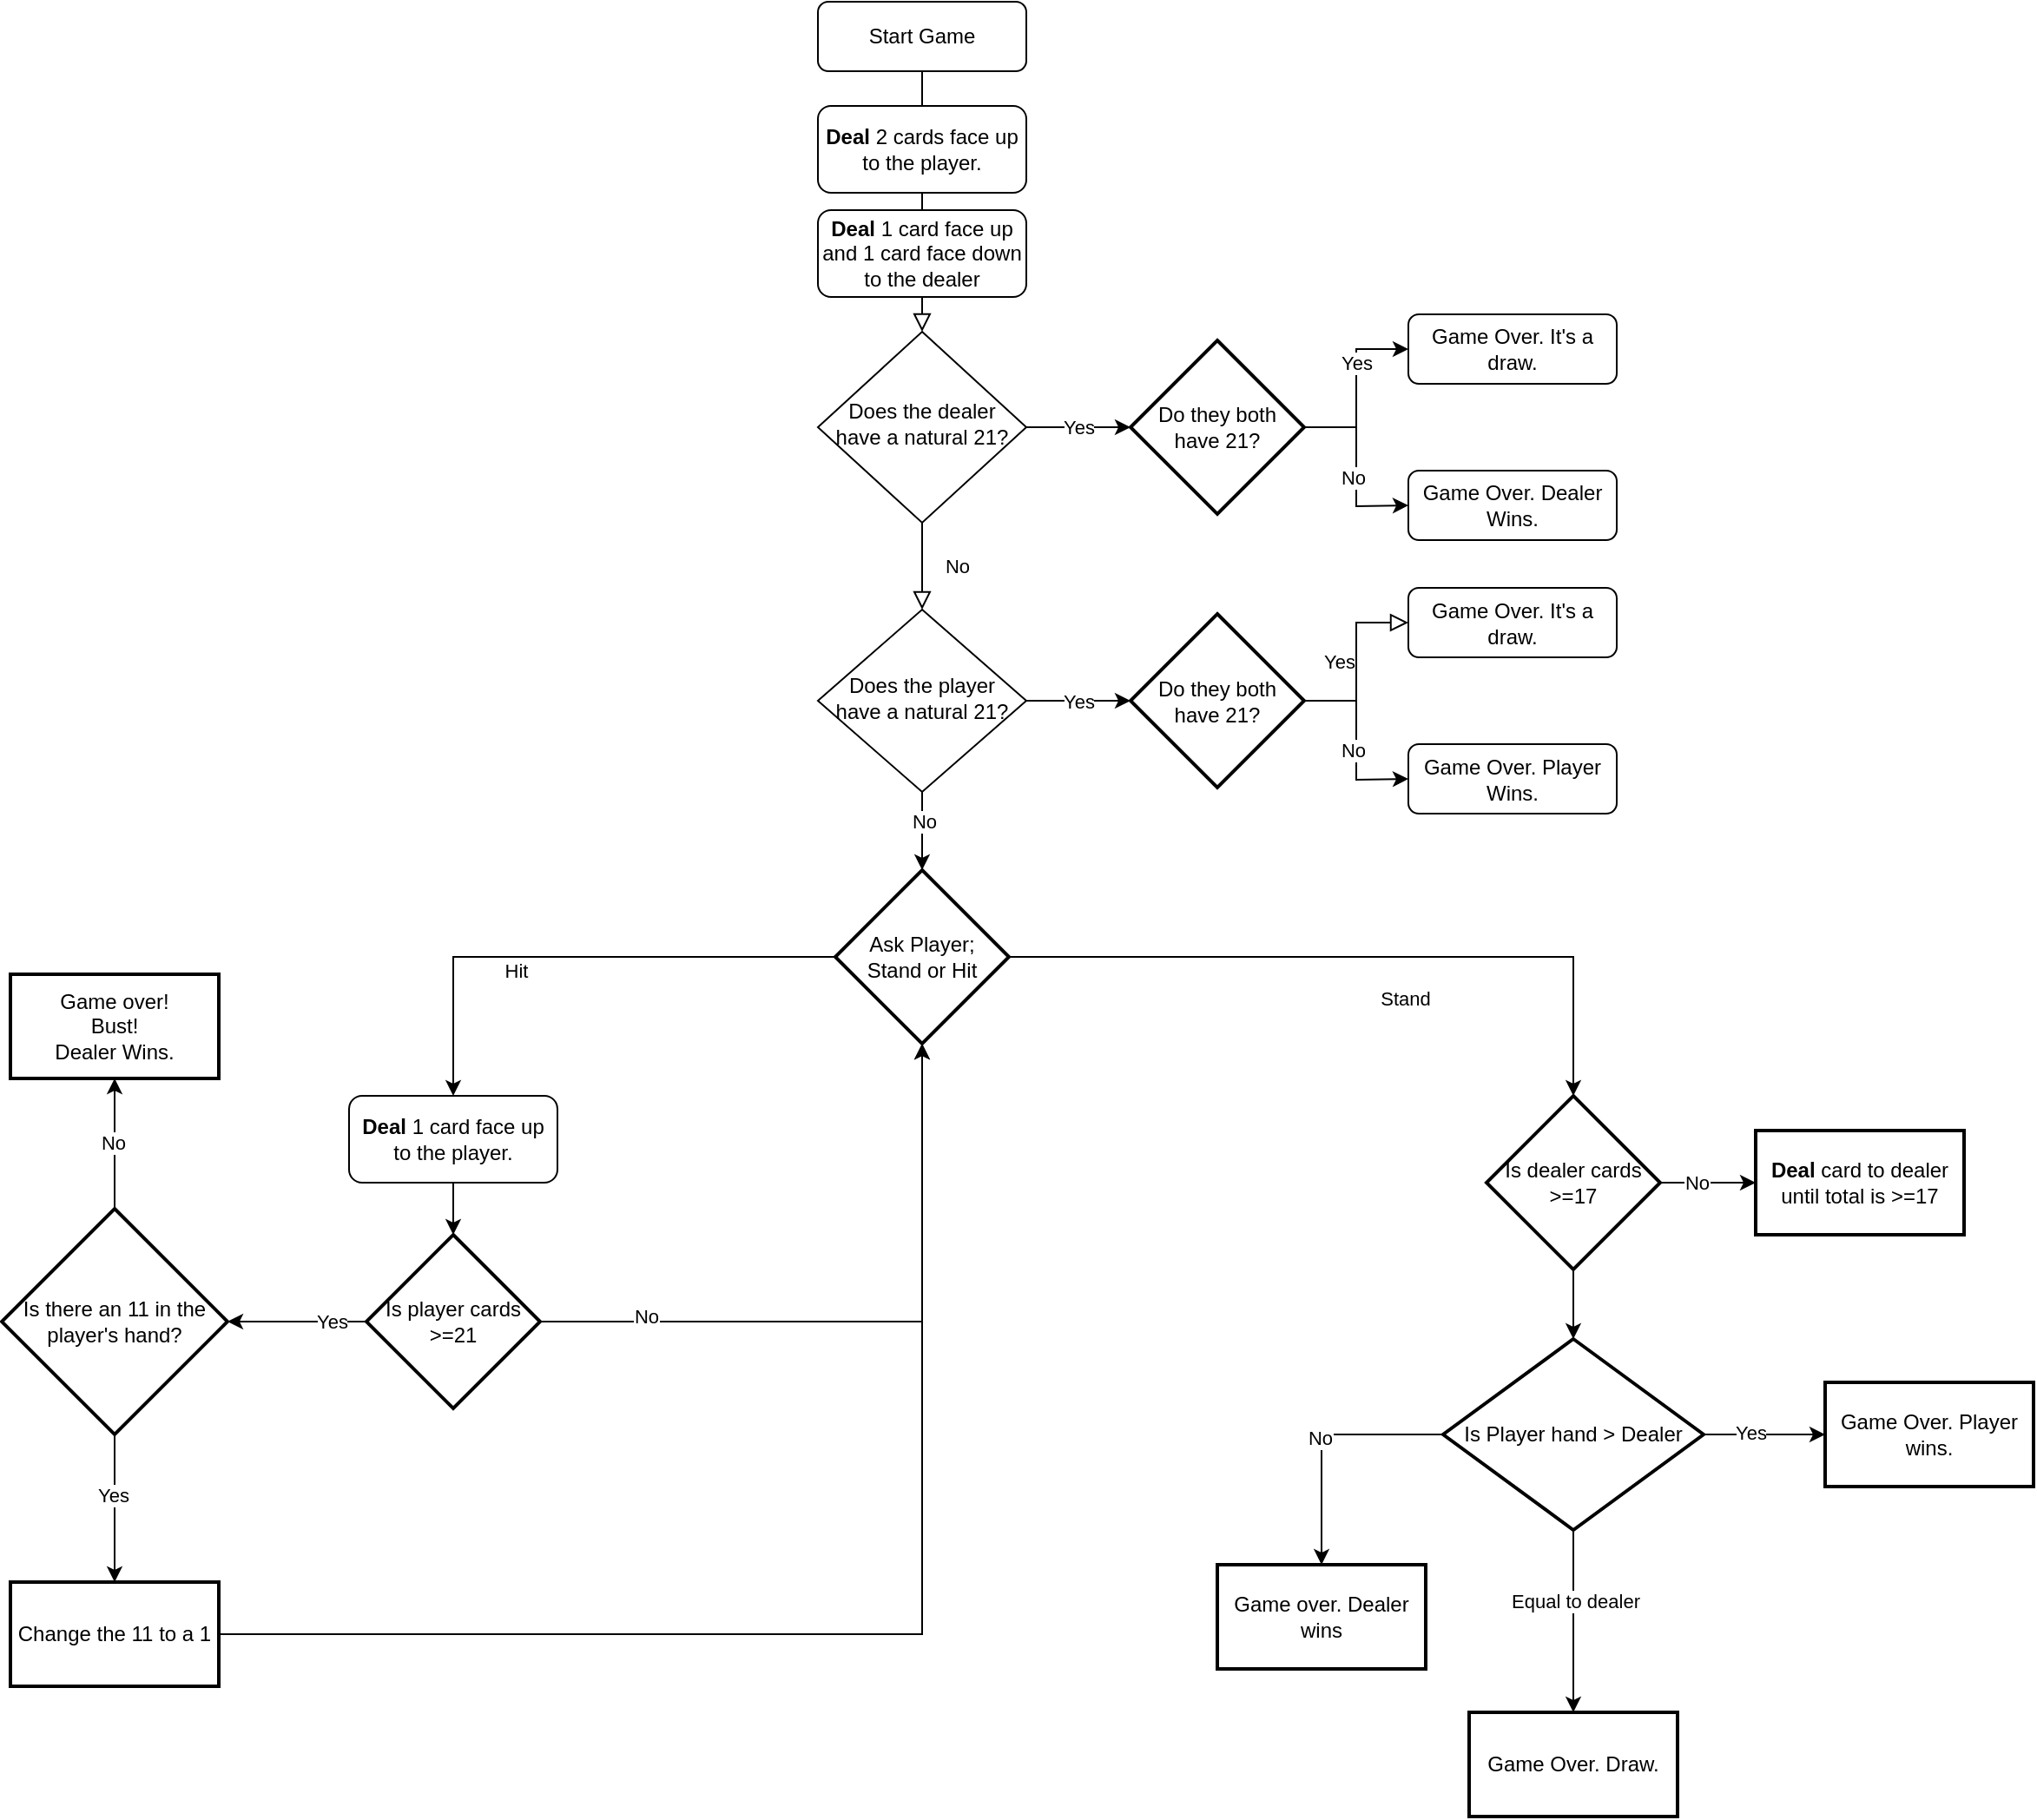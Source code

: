 <mxfile version="15.4.3" type="github">
  <diagram id="C5RBs43oDa-KdzZeNtuy" name="Page-1">
    <mxGraphModel dx="2041" dy="1128" grid="1" gridSize="10" guides="1" tooltips="1" connect="1" arrows="1" fold="1" page="1" pageScale="1" pageWidth="827" pageHeight="1169" math="0" shadow="0">
      <root>
        <mxCell id="WIyWlLk6GJQsqaUBKTNV-0" />
        <mxCell id="WIyWlLk6GJQsqaUBKTNV-1" parent="WIyWlLk6GJQsqaUBKTNV-0" />
        <mxCell id="WIyWlLk6GJQsqaUBKTNV-2" value="" style="rounded=0;html=1;jettySize=auto;orthogonalLoop=1;fontSize=11;endArrow=block;endFill=0;endSize=8;strokeWidth=1;shadow=0;labelBackgroundColor=none;edgeStyle=orthogonalEdgeStyle;" parent="WIyWlLk6GJQsqaUBKTNV-1" source="WIyWlLk6GJQsqaUBKTNV-3" target="WIyWlLk6GJQsqaUBKTNV-6" edge="1">
          <mxGeometry relative="1" as="geometry" />
        </mxCell>
        <mxCell id="WIyWlLk6GJQsqaUBKTNV-3" value="Start Game" style="rounded=1;whiteSpace=wrap;html=1;fontSize=12;glass=0;strokeWidth=1;shadow=0;" parent="WIyWlLk6GJQsqaUBKTNV-1" vertex="1">
          <mxGeometry x="340" y="50" width="120" height="40" as="geometry" />
        </mxCell>
        <mxCell id="WIyWlLk6GJQsqaUBKTNV-4" value="No" style="rounded=0;html=1;jettySize=auto;orthogonalLoop=1;fontSize=11;endArrow=block;endFill=0;endSize=8;strokeWidth=1;shadow=0;labelBackgroundColor=none;edgeStyle=orthogonalEdgeStyle;" parent="WIyWlLk6GJQsqaUBKTNV-1" source="WIyWlLk6GJQsqaUBKTNV-6" target="WIyWlLk6GJQsqaUBKTNV-10" edge="1">
          <mxGeometry y="20" relative="1" as="geometry">
            <mxPoint as="offset" />
          </mxGeometry>
        </mxCell>
        <mxCell id="T1tBva81fQfY2rR0bvwv-17" value="Yes" style="edgeStyle=orthogonalEdgeStyle;rounded=0;orthogonalLoop=1;jettySize=auto;html=1;exitX=1;exitY=0.5;exitDx=0;exitDy=0;entryX=0;entryY=0.5;entryDx=0;entryDy=0;entryPerimeter=0;" edge="1" parent="WIyWlLk6GJQsqaUBKTNV-1" source="WIyWlLk6GJQsqaUBKTNV-6" target="T1tBva81fQfY2rR0bvwv-3">
          <mxGeometry relative="1" as="geometry" />
        </mxCell>
        <mxCell id="WIyWlLk6GJQsqaUBKTNV-6" value="Does the dealer have a natural 21?" style="rhombus;whiteSpace=wrap;html=1;shadow=0;fontFamily=Helvetica;fontSize=12;align=center;strokeWidth=1;spacing=6;spacingTop=-4;" parent="WIyWlLk6GJQsqaUBKTNV-1" vertex="1">
          <mxGeometry x="340" y="240" width="120" height="110" as="geometry" />
        </mxCell>
        <mxCell id="WIyWlLk6GJQsqaUBKTNV-7" value="Game Over. It&#39;s a draw." style="rounded=1;whiteSpace=wrap;html=1;fontSize=12;glass=0;strokeWidth=1;shadow=0;" parent="WIyWlLk6GJQsqaUBKTNV-1" vertex="1">
          <mxGeometry x="680" y="230" width="120" height="40" as="geometry" />
        </mxCell>
        <mxCell id="T1tBva81fQfY2rR0bvwv-18" value="Yes" style="edgeStyle=orthogonalEdgeStyle;rounded=0;orthogonalLoop=1;jettySize=auto;html=1;exitX=1;exitY=0.5;exitDx=0;exitDy=0;entryX=0;entryY=0.5;entryDx=0;entryDy=0;entryPerimeter=0;" edge="1" parent="WIyWlLk6GJQsqaUBKTNV-1" source="WIyWlLk6GJQsqaUBKTNV-10" target="T1tBva81fQfY2rR0bvwv-13">
          <mxGeometry relative="1" as="geometry" />
        </mxCell>
        <mxCell id="T1tBva81fQfY2rR0bvwv-20" style="edgeStyle=orthogonalEdgeStyle;rounded=0;orthogonalLoop=1;jettySize=auto;html=1;exitX=0.5;exitY=1;exitDx=0;exitDy=0;entryX=0.5;entryY=0;entryDx=0;entryDy=0;entryPerimeter=0;" edge="1" parent="WIyWlLk6GJQsqaUBKTNV-1" source="WIyWlLk6GJQsqaUBKTNV-10" target="T1tBva81fQfY2rR0bvwv-19">
          <mxGeometry relative="1" as="geometry" />
        </mxCell>
        <mxCell id="T1tBva81fQfY2rR0bvwv-21" value="No" style="edgeLabel;html=1;align=center;verticalAlign=middle;resizable=0;points=[];" vertex="1" connectable="0" parent="T1tBva81fQfY2rR0bvwv-20">
          <mxGeometry x="-0.244" y="1" relative="1" as="geometry">
            <mxPoint as="offset" />
          </mxGeometry>
        </mxCell>
        <mxCell id="WIyWlLk6GJQsqaUBKTNV-10" value="Does the player have a natural 21?" style="rhombus;whiteSpace=wrap;html=1;shadow=0;fontFamily=Helvetica;fontSize=12;align=center;strokeWidth=1;spacing=6;spacingTop=-4;" parent="WIyWlLk6GJQsqaUBKTNV-1" vertex="1">
          <mxGeometry x="340" y="400" width="120" height="105" as="geometry" />
        </mxCell>
        <mxCell id="T1tBva81fQfY2rR0bvwv-0" value="&lt;b&gt;Deal&lt;/b&gt; 2 cards face up to the player." style="rounded=1;whiteSpace=wrap;html=1;" vertex="1" parent="WIyWlLk6GJQsqaUBKTNV-1">
          <mxGeometry x="340" y="110" width="120" height="50" as="geometry" />
        </mxCell>
        <mxCell id="T1tBva81fQfY2rR0bvwv-1" value="&lt;b&gt;Deal&lt;/b&gt; 1 card face up and 1 card face down to the dealer" style="rounded=1;whiteSpace=wrap;html=1;" vertex="1" parent="WIyWlLk6GJQsqaUBKTNV-1">
          <mxGeometry x="340" y="170" width="120" height="50" as="geometry" />
        </mxCell>
        <mxCell id="T1tBva81fQfY2rR0bvwv-6" style="edgeStyle=orthogonalEdgeStyle;rounded=0;orthogonalLoop=1;jettySize=auto;html=1;exitX=1;exitY=0.5;exitDx=0;exitDy=0;exitPerimeter=0;" edge="1" parent="WIyWlLk6GJQsqaUBKTNV-1" source="T1tBva81fQfY2rR0bvwv-3">
          <mxGeometry relative="1" as="geometry">
            <mxPoint x="680" y="340" as="targetPoint" />
          </mxGeometry>
        </mxCell>
        <mxCell id="T1tBva81fQfY2rR0bvwv-8" value="No" style="edgeLabel;html=1;align=center;verticalAlign=middle;resizable=0;points=[];" vertex="1" connectable="0" parent="T1tBva81fQfY2rR0bvwv-6">
          <mxGeometry x="0.105" y="-2" relative="1" as="geometry">
            <mxPoint as="offset" />
          </mxGeometry>
        </mxCell>
        <mxCell id="T1tBva81fQfY2rR0bvwv-15" style="edgeStyle=orthogonalEdgeStyle;rounded=0;orthogonalLoop=1;jettySize=auto;html=1;exitX=1;exitY=0.5;exitDx=0;exitDy=0;exitPerimeter=0;entryX=0;entryY=0.5;entryDx=0;entryDy=0;" edge="1" parent="WIyWlLk6GJQsqaUBKTNV-1" source="T1tBva81fQfY2rR0bvwv-3" target="WIyWlLk6GJQsqaUBKTNV-7">
          <mxGeometry relative="1" as="geometry" />
        </mxCell>
        <mxCell id="T1tBva81fQfY2rR0bvwv-16" value="Yes" style="edgeLabel;html=1;align=center;verticalAlign=middle;resizable=0;points=[];" vertex="1" connectable="0" parent="T1tBva81fQfY2rR0bvwv-15">
          <mxGeometry x="0.276" relative="1" as="geometry">
            <mxPoint as="offset" />
          </mxGeometry>
        </mxCell>
        <mxCell id="T1tBva81fQfY2rR0bvwv-3" value="Do they both&lt;br&gt;have 21?" style="strokeWidth=2;html=1;shape=mxgraph.flowchart.decision;whiteSpace=wrap;" vertex="1" parent="WIyWlLk6GJQsqaUBKTNV-1">
          <mxGeometry x="520" y="245" width="100" height="100" as="geometry" />
        </mxCell>
        <mxCell id="T1tBva81fQfY2rR0bvwv-7" value="Game Over. Dealer Wins." style="rounded=1;whiteSpace=wrap;html=1;fontSize=12;glass=0;strokeWidth=1;shadow=0;" vertex="1" parent="WIyWlLk6GJQsqaUBKTNV-1">
          <mxGeometry x="680" y="320" width="120" height="40" as="geometry" />
        </mxCell>
        <mxCell id="T1tBva81fQfY2rR0bvwv-9" value="Yes" style="edgeStyle=orthogonalEdgeStyle;rounded=0;html=1;jettySize=auto;orthogonalLoop=1;fontSize=11;endArrow=block;endFill=0;endSize=8;strokeWidth=1;shadow=0;labelBackgroundColor=none;startArrow=none;" edge="1" parent="WIyWlLk6GJQsqaUBKTNV-1" source="T1tBva81fQfY2rR0bvwv-13" target="T1tBva81fQfY2rR0bvwv-10">
          <mxGeometry y="10" relative="1" as="geometry">
            <mxPoint as="offset" />
          </mxGeometry>
        </mxCell>
        <mxCell id="T1tBva81fQfY2rR0bvwv-10" value="Game Over. It&#39;s a draw." style="rounded=1;whiteSpace=wrap;html=1;fontSize=12;glass=0;strokeWidth=1;shadow=0;" vertex="1" parent="WIyWlLk6GJQsqaUBKTNV-1">
          <mxGeometry x="680" y="387.5" width="120" height="40" as="geometry" />
        </mxCell>
        <mxCell id="T1tBva81fQfY2rR0bvwv-11" style="edgeStyle=orthogonalEdgeStyle;rounded=0;orthogonalLoop=1;jettySize=auto;html=1;exitX=1;exitY=0.5;exitDx=0;exitDy=0;exitPerimeter=0;" edge="1" parent="WIyWlLk6GJQsqaUBKTNV-1" source="T1tBva81fQfY2rR0bvwv-13">
          <mxGeometry relative="1" as="geometry">
            <mxPoint x="680" y="497.5" as="targetPoint" />
          </mxGeometry>
        </mxCell>
        <mxCell id="T1tBva81fQfY2rR0bvwv-12" value="No" style="edgeLabel;html=1;align=center;verticalAlign=middle;resizable=0;points=[];" vertex="1" connectable="0" parent="T1tBva81fQfY2rR0bvwv-11">
          <mxGeometry x="0.105" y="-2" relative="1" as="geometry">
            <mxPoint as="offset" />
          </mxGeometry>
        </mxCell>
        <mxCell id="T1tBva81fQfY2rR0bvwv-13" value="Do they both&lt;br&gt;have 21?" style="strokeWidth=2;html=1;shape=mxgraph.flowchart.decision;whiteSpace=wrap;" vertex="1" parent="WIyWlLk6GJQsqaUBKTNV-1">
          <mxGeometry x="520" y="402.5" width="100" height="100" as="geometry" />
        </mxCell>
        <mxCell id="T1tBva81fQfY2rR0bvwv-14" value="Game Over. Player Wins." style="rounded=1;whiteSpace=wrap;html=1;fontSize=12;glass=0;strokeWidth=1;shadow=0;" vertex="1" parent="WIyWlLk6GJQsqaUBKTNV-1">
          <mxGeometry x="680" y="477.5" width="120" height="40" as="geometry" />
        </mxCell>
        <mxCell id="T1tBva81fQfY2rR0bvwv-22" style="edgeStyle=orthogonalEdgeStyle;rounded=0;orthogonalLoop=1;jettySize=auto;html=1;exitX=0;exitY=0.5;exitDx=0;exitDy=0;exitPerimeter=0;entryX=0.5;entryY=0;entryDx=0;entryDy=0;" edge="1" parent="WIyWlLk6GJQsqaUBKTNV-1" source="T1tBva81fQfY2rR0bvwv-19" target="T1tBva81fQfY2rR0bvwv-47">
          <mxGeometry relative="1" as="geometry">
            <mxPoint x="280" y="680" as="targetPoint" />
          </mxGeometry>
        </mxCell>
        <mxCell id="T1tBva81fQfY2rR0bvwv-25" value="Hit" style="edgeLabel;html=1;align=center;verticalAlign=middle;resizable=0;points=[];" vertex="1" connectable="0" parent="T1tBva81fQfY2rR0bvwv-22">
          <mxGeometry x="0.227" relative="1" as="geometry">
            <mxPoint y="8" as="offset" />
          </mxGeometry>
        </mxCell>
        <mxCell id="T1tBva81fQfY2rR0bvwv-23" style="edgeStyle=orthogonalEdgeStyle;rounded=0;orthogonalLoop=1;jettySize=auto;html=1;exitX=1;exitY=0.5;exitDx=0;exitDy=0;exitPerimeter=0;entryX=0.5;entryY=0;entryDx=0;entryDy=0;entryPerimeter=0;" edge="1" parent="WIyWlLk6GJQsqaUBKTNV-1" source="T1tBva81fQfY2rR0bvwv-19" target="T1tBva81fQfY2rR0bvwv-27">
          <mxGeometry relative="1" as="geometry">
            <mxPoint x="520" y="680" as="targetPoint" />
          </mxGeometry>
        </mxCell>
        <mxCell id="T1tBva81fQfY2rR0bvwv-24" value="Stand" style="edgeLabel;html=1;align=center;verticalAlign=middle;resizable=0;points=[];" vertex="1" connectable="0" parent="T1tBva81fQfY2rR0bvwv-23">
          <mxGeometry x="0.12" y="-1" relative="1" as="geometry">
            <mxPoint x="1" y="23" as="offset" />
          </mxGeometry>
        </mxCell>
        <mxCell id="T1tBva81fQfY2rR0bvwv-19" value="Ask Player;&lt;br&gt;Stand or Hit" style="strokeWidth=2;html=1;shape=mxgraph.flowchart.decision;whiteSpace=wrap;" vertex="1" parent="WIyWlLk6GJQsqaUBKTNV-1">
          <mxGeometry x="350" y="550" width="100" height="100" as="geometry" />
        </mxCell>
        <mxCell id="T1tBva81fQfY2rR0bvwv-31" value="" style="edgeStyle=orthogonalEdgeStyle;rounded=0;orthogonalLoop=1;jettySize=auto;html=1;" edge="1" parent="WIyWlLk6GJQsqaUBKTNV-1" source="T1tBva81fQfY2rR0bvwv-27" target="T1tBva81fQfY2rR0bvwv-30">
          <mxGeometry relative="1" as="geometry" />
        </mxCell>
        <mxCell id="T1tBva81fQfY2rR0bvwv-32" value="No" style="edgeLabel;html=1;align=center;verticalAlign=middle;resizable=0;points=[];" vertex="1" connectable="0" parent="T1tBva81fQfY2rR0bvwv-31">
          <mxGeometry x="-0.257" relative="1" as="geometry">
            <mxPoint as="offset" />
          </mxGeometry>
        </mxCell>
        <mxCell id="T1tBva81fQfY2rR0bvwv-36" value="" style="edgeStyle=orthogonalEdgeStyle;rounded=0;orthogonalLoop=1;jettySize=auto;html=1;" edge="1" parent="WIyWlLk6GJQsqaUBKTNV-1" source="T1tBva81fQfY2rR0bvwv-27" target="T1tBva81fQfY2rR0bvwv-35">
          <mxGeometry relative="1" as="geometry" />
        </mxCell>
        <mxCell id="T1tBva81fQfY2rR0bvwv-27" value="Is dealer cards&lt;br&gt;&amp;gt;=17" style="strokeWidth=2;html=1;shape=mxgraph.flowchart.decision;whiteSpace=wrap;" vertex="1" parent="WIyWlLk6GJQsqaUBKTNV-1">
          <mxGeometry x="725" y="680" width="100" height="100" as="geometry" />
        </mxCell>
        <mxCell id="T1tBva81fQfY2rR0bvwv-30" value="&lt;b&gt;Deal&lt;/b&gt; card to dealer until total is &amp;gt;=17" style="whiteSpace=wrap;html=1;strokeWidth=2;" vertex="1" parent="WIyWlLk6GJQsqaUBKTNV-1">
          <mxGeometry x="880" y="700" width="120" height="60" as="geometry" />
        </mxCell>
        <mxCell id="T1tBva81fQfY2rR0bvwv-39" value="" style="edgeStyle=orthogonalEdgeStyle;rounded=0;orthogonalLoop=1;jettySize=auto;html=1;" edge="1" parent="WIyWlLk6GJQsqaUBKTNV-1" source="T1tBva81fQfY2rR0bvwv-35" target="T1tBva81fQfY2rR0bvwv-38">
          <mxGeometry relative="1" as="geometry" />
        </mxCell>
        <mxCell id="T1tBva81fQfY2rR0bvwv-40" value="Yes" style="edgeLabel;html=1;align=center;verticalAlign=middle;resizable=0;points=[];" vertex="1" connectable="0" parent="T1tBva81fQfY2rR0bvwv-39">
          <mxGeometry x="-0.229" y="1" relative="1" as="geometry">
            <mxPoint as="offset" />
          </mxGeometry>
        </mxCell>
        <mxCell id="T1tBva81fQfY2rR0bvwv-42" value="" style="edgeStyle=orthogonalEdgeStyle;rounded=0;orthogonalLoop=1;jettySize=auto;html=1;" edge="1" parent="WIyWlLk6GJQsqaUBKTNV-1" source="T1tBva81fQfY2rR0bvwv-35" target="T1tBva81fQfY2rR0bvwv-41">
          <mxGeometry relative="1" as="geometry" />
        </mxCell>
        <mxCell id="T1tBva81fQfY2rR0bvwv-43" value="Equal to dealer" style="edgeLabel;html=1;align=center;verticalAlign=middle;resizable=0;points=[];" vertex="1" connectable="0" parent="T1tBva81fQfY2rR0bvwv-42">
          <mxGeometry x="-0.219" y="1" relative="1" as="geometry">
            <mxPoint as="offset" />
          </mxGeometry>
        </mxCell>
        <mxCell id="T1tBva81fQfY2rR0bvwv-45" value="" style="edgeStyle=orthogonalEdgeStyle;rounded=0;orthogonalLoop=1;jettySize=auto;html=1;" edge="1" parent="WIyWlLk6GJQsqaUBKTNV-1" source="T1tBva81fQfY2rR0bvwv-35" target="T1tBva81fQfY2rR0bvwv-44">
          <mxGeometry relative="1" as="geometry" />
        </mxCell>
        <mxCell id="T1tBva81fQfY2rR0bvwv-46" value="No" style="edgeLabel;html=1;align=center;verticalAlign=middle;resizable=0;points=[];" vertex="1" connectable="0" parent="T1tBva81fQfY2rR0bvwv-45">
          <mxGeometry x="-0.011" y="-1" relative="1" as="geometry">
            <mxPoint as="offset" />
          </mxGeometry>
        </mxCell>
        <mxCell id="T1tBva81fQfY2rR0bvwv-35" value="Is Player hand &amp;gt; Dealer" style="rhombus;whiteSpace=wrap;html=1;strokeWidth=2;" vertex="1" parent="WIyWlLk6GJQsqaUBKTNV-1">
          <mxGeometry x="700" y="820" width="150" height="110" as="geometry" />
        </mxCell>
        <mxCell id="T1tBva81fQfY2rR0bvwv-38" value="Game Over. Player wins." style="whiteSpace=wrap;html=1;strokeWidth=2;" vertex="1" parent="WIyWlLk6GJQsqaUBKTNV-1">
          <mxGeometry x="920" y="845" width="120" height="60" as="geometry" />
        </mxCell>
        <mxCell id="T1tBva81fQfY2rR0bvwv-41" value="Game Over. Draw." style="whiteSpace=wrap;html=1;strokeWidth=2;" vertex="1" parent="WIyWlLk6GJQsqaUBKTNV-1">
          <mxGeometry x="715" y="1035" width="120" height="60" as="geometry" />
        </mxCell>
        <mxCell id="T1tBva81fQfY2rR0bvwv-44" value="Game over. Dealer wins" style="whiteSpace=wrap;html=1;strokeWidth=2;" vertex="1" parent="WIyWlLk6GJQsqaUBKTNV-1">
          <mxGeometry x="570" y="950" width="120" height="60" as="geometry" />
        </mxCell>
        <mxCell id="T1tBva81fQfY2rR0bvwv-49" style="edgeStyle=orthogonalEdgeStyle;rounded=0;orthogonalLoop=1;jettySize=auto;html=1;exitX=0.5;exitY=1;exitDx=0;exitDy=0;entryX=0.5;entryY=0;entryDx=0;entryDy=0;entryPerimeter=0;" edge="1" parent="WIyWlLk6GJQsqaUBKTNV-1" source="T1tBva81fQfY2rR0bvwv-47" target="T1tBva81fQfY2rR0bvwv-48">
          <mxGeometry relative="1" as="geometry" />
        </mxCell>
        <mxCell id="T1tBva81fQfY2rR0bvwv-47" value="&lt;b&gt;Deal&lt;/b&gt;&amp;nbsp;1 card face up to the player." style="rounded=1;whiteSpace=wrap;html=1;" vertex="1" parent="WIyWlLk6GJQsqaUBKTNV-1">
          <mxGeometry x="70" y="680" width="120" height="50" as="geometry" />
        </mxCell>
        <mxCell id="T1tBva81fQfY2rR0bvwv-57" value="" style="edgeStyle=orthogonalEdgeStyle;rounded=0;orthogonalLoop=1;jettySize=auto;html=1;" edge="1" parent="WIyWlLk6GJQsqaUBKTNV-1" source="T1tBva81fQfY2rR0bvwv-48" target="T1tBva81fQfY2rR0bvwv-77">
          <mxGeometry relative="1" as="geometry">
            <mxPoint x="-20" y="900" as="targetPoint" />
          </mxGeometry>
        </mxCell>
        <mxCell id="T1tBva81fQfY2rR0bvwv-58" value="Yes" style="edgeLabel;html=1;align=center;verticalAlign=middle;resizable=0;points=[];" vertex="1" connectable="0" parent="T1tBva81fQfY2rR0bvwv-57">
          <mxGeometry x="-0.505" relative="1" as="geometry">
            <mxPoint as="offset" />
          </mxGeometry>
        </mxCell>
        <mxCell id="T1tBva81fQfY2rR0bvwv-75" style="edgeStyle=orthogonalEdgeStyle;rounded=0;orthogonalLoop=1;jettySize=auto;html=1;exitX=1;exitY=0.5;exitDx=0;exitDy=0;exitPerimeter=0;entryX=0.5;entryY=1;entryDx=0;entryDy=0;entryPerimeter=0;" edge="1" parent="WIyWlLk6GJQsqaUBKTNV-1" source="T1tBva81fQfY2rR0bvwv-48" target="T1tBva81fQfY2rR0bvwv-19">
          <mxGeometry relative="1" as="geometry" />
        </mxCell>
        <mxCell id="T1tBva81fQfY2rR0bvwv-76" value="No" style="edgeLabel;html=1;align=center;verticalAlign=middle;resizable=0;points=[];" vertex="1" connectable="0" parent="T1tBva81fQfY2rR0bvwv-75">
          <mxGeometry x="-0.679" y="3" relative="1" as="geometry">
            <mxPoint as="offset" />
          </mxGeometry>
        </mxCell>
        <mxCell id="T1tBva81fQfY2rR0bvwv-48" value="Is player cards&lt;br&gt;&amp;gt;=21" style="strokeWidth=2;html=1;shape=mxgraph.flowchart.decision;whiteSpace=wrap;" vertex="1" parent="WIyWlLk6GJQsqaUBKTNV-1">
          <mxGeometry x="80" y="760" width="100" height="100" as="geometry" />
        </mxCell>
        <mxCell id="T1tBva81fQfY2rR0bvwv-50" value="Game over!&lt;br&gt;Bust!&lt;br&gt;Dealer Wins." style="whiteSpace=wrap;html=1;strokeWidth=2;" vertex="1" parent="WIyWlLk6GJQsqaUBKTNV-1">
          <mxGeometry x="-125" y="610" width="120" height="60" as="geometry" />
        </mxCell>
        <mxCell id="T1tBva81fQfY2rR0bvwv-60" value="" style="edgeStyle=orthogonalEdgeStyle;rounded=0;orthogonalLoop=1;jettySize=auto;html=1;" edge="1" parent="WIyWlLk6GJQsqaUBKTNV-1" target="T1tBva81fQfY2rR0bvwv-59">
          <mxGeometry relative="1" as="geometry">
            <mxPoint x="40" y="960" as="sourcePoint" />
          </mxGeometry>
        </mxCell>
        <mxCell id="T1tBva81fQfY2rR0bvwv-61" value="Yes" style="edgeLabel;html=1;align=center;verticalAlign=middle;resizable=0;points=[];" vertex="1" connectable="0" parent="T1tBva81fQfY2rR0bvwv-60">
          <mxGeometry x="-0.45" relative="1" as="geometry">
            <mxPoint as="offset" />
          </mxGeometry>
        </mxCell>
        <mxCell id="T1tBva81fQfY2rR0bvwv-65" value="" style="edgeStyle=orthogonalEdgeStyle;rounded=0;orthogonalLoop=1;jettySize=auto;html=1;" edge="1" parent="WIyWlLk6GJQsqaUBKTNV-1" target="T1tBva81fQfY2rR0bvwv-64">
          <mxGeometry relative="1" as="geometry">
            <mxPoint x="-80" y="960" as="sourcePoint" />
          </mxGeometry>
        </mxCell>
        <mxCell id="T1tBva81fQfY2rR0bvwv-68" value="No" style="edgeLabel;html=1;align=center;verticalAlign=middle;resizable=0;points=[];" vertex="1" connectable="0" parent="T1tBva81fQfY2rR0bvwv-65">
          <mxGeometry x="-0.45" y="3" relative="1" as="geometry">
            <mxPoint as="offset" />
          </mxGeometry>
        </mxCell>
        <mxCell id="T1tBva81fQfY2rR0bvwv-67" value="" style="edgeStyle=orthogonalEdgeStyle;rounded=0;orthogonalLoop=1;jettySize=auto;html=1;" edge="1" parent="WIyWlLk6GJQsqaUBKTNV-1" target="T1tBva81fQfY2rR0bvwv-66">
          <mxGeometry relative="1" as="geometry">
            <mxPoint x="-20" y="1020" as="sourcePoint" />
          </mxGeometry>
        </mxCell>
        <mxCell id="T1tBva81fQfY2rR0bvwv-69" value="Equal to" style="edgeLabel;html=1;align=center;verticalAlign=middle;resizable=0;points=[];" vertex="1" connectable="0" parent="T1tBva81fQfY2rR0bvwv-67">
          <mxGeometry x="-0.218" y="2" relative="1" as="geometry">
            <mxPoint as="offset" />
          </mxGeometry>
        </mxCell>
        <mxCell id="T1tBva81fQfY2rR0bvwv-78" style="edgeStyle=orthogonalEdgeStyle;rounded=0;orthogonalLoop=1;jettySize=auto;html=1;exitX=0.5;exitY=0;exitDx=0;exitDy=0;exitPerimeter=0;entryX=0.5;entryY=1;entryDx=0;entryDy=0;" edge="1" parent="WIyWlLk6GJQsqaUBKTNV-1" source="T1tBva81fQfY2rR0bvwv-77" target="T1tBva81fQfY2rR0bvwv-50">
          <mxGeometry relative="1" as="geometry" />
        </mxCell>
        <mxCell id="T1tBva81fQfY2rR0bvwv-79" value="No" style="edgeLabel;html=1;align=center;verticalAlign=middle;resizable=0;points=[];" vertex="1" connectable="0" parent="T1tBva81fQfY2rR0bvwv-78">
          <mxGeometry x="0.013" y="1" relative="1" as="geometry">
            <mxPoint as="offset" />
          </mxGeometry>
        </mxCell>
        <mxCell id="T1tBva81fQfY2rR0bvwv-81" value="" style="edgeStyle=orthogonalEdgeStyle;rounded=0;orthogonalLoop=1;jettySize=auto;html=1;" edge="1" parent="WIyWlLk6GJQsqaUBKTNV-1" source="T1tBva81fQfY2rR0bvwv-77" target="T1tBva81fQfY2rR0bvwv-80">
          <mxGeometry relative="1" as="geometry" />
        </mxCell>
        <mxCell id="T1tBva81fQfY2rR0bvwv-82" value="Yes" style="edgeLabel;html=1;align=center;verticalAlign=middle;resizable=0;points=[];" vertex="1" connectable="0" parent="T1tBva81fQfY2rR0bvwv-81">
          <mxGeometry x="-0.176" y="-1" relative="1" as="geometry">
            <mxPoint as="offset" />
          </mxGeometry>
        </mxCell>
        <mxCell id="T1tBva81fQfY2rR0bvwv-77" value="Is there an 11 in the player&#39;s hand?" style="strokeWidth=2;html=1;shape=mxgraph.flowchart.decision;whiteSpace=wrap;" vertex="1" parent="WIyWlLk6GJQsqaUBKTNV-1">
          <mxGeometry x="-130" y="745" width="130" height="130" as="geometry" />
        </mxCell>
        <mxCell id="T1tBva81fQfY2rR0bvwv-83" style="edgeStyle=orthogonalEdgeStyle;rounded=0;orthogonalLoop=1;jettySize=auto;html=1;exitX=1;exitY=0.5;exitDx=0;exitDy=0;entryX=0.5;entryY=1;entryDx=0;entryDy=0;entryPerimeter=0;" edge="1" parent="WIyWlLk6GJQsqaUBKTNV-1" source="T1tBva81fQfY2rR0bvwv-80" target="T1tBva81fQfY2rR0bvwv-19">
          <mxGeometry relative="1" as="geometry" />
        </mxCell>
        <mxCell id="T1tBva81fQfY2rR0bvwv-80" value="Change the 11 to a 1" style="whiteSpace=wrap;html=1;strokeWidth=2;" vertex="1" parent="WIyWlLk6GJQsqaUBKTNV-1">
          <mxGeometry x="-125" y="960" width="120" height="60" as="geometry" />
        </mxCell>
      </root>
    </mxGraphModel>
  </diagram>
</mxfile>
